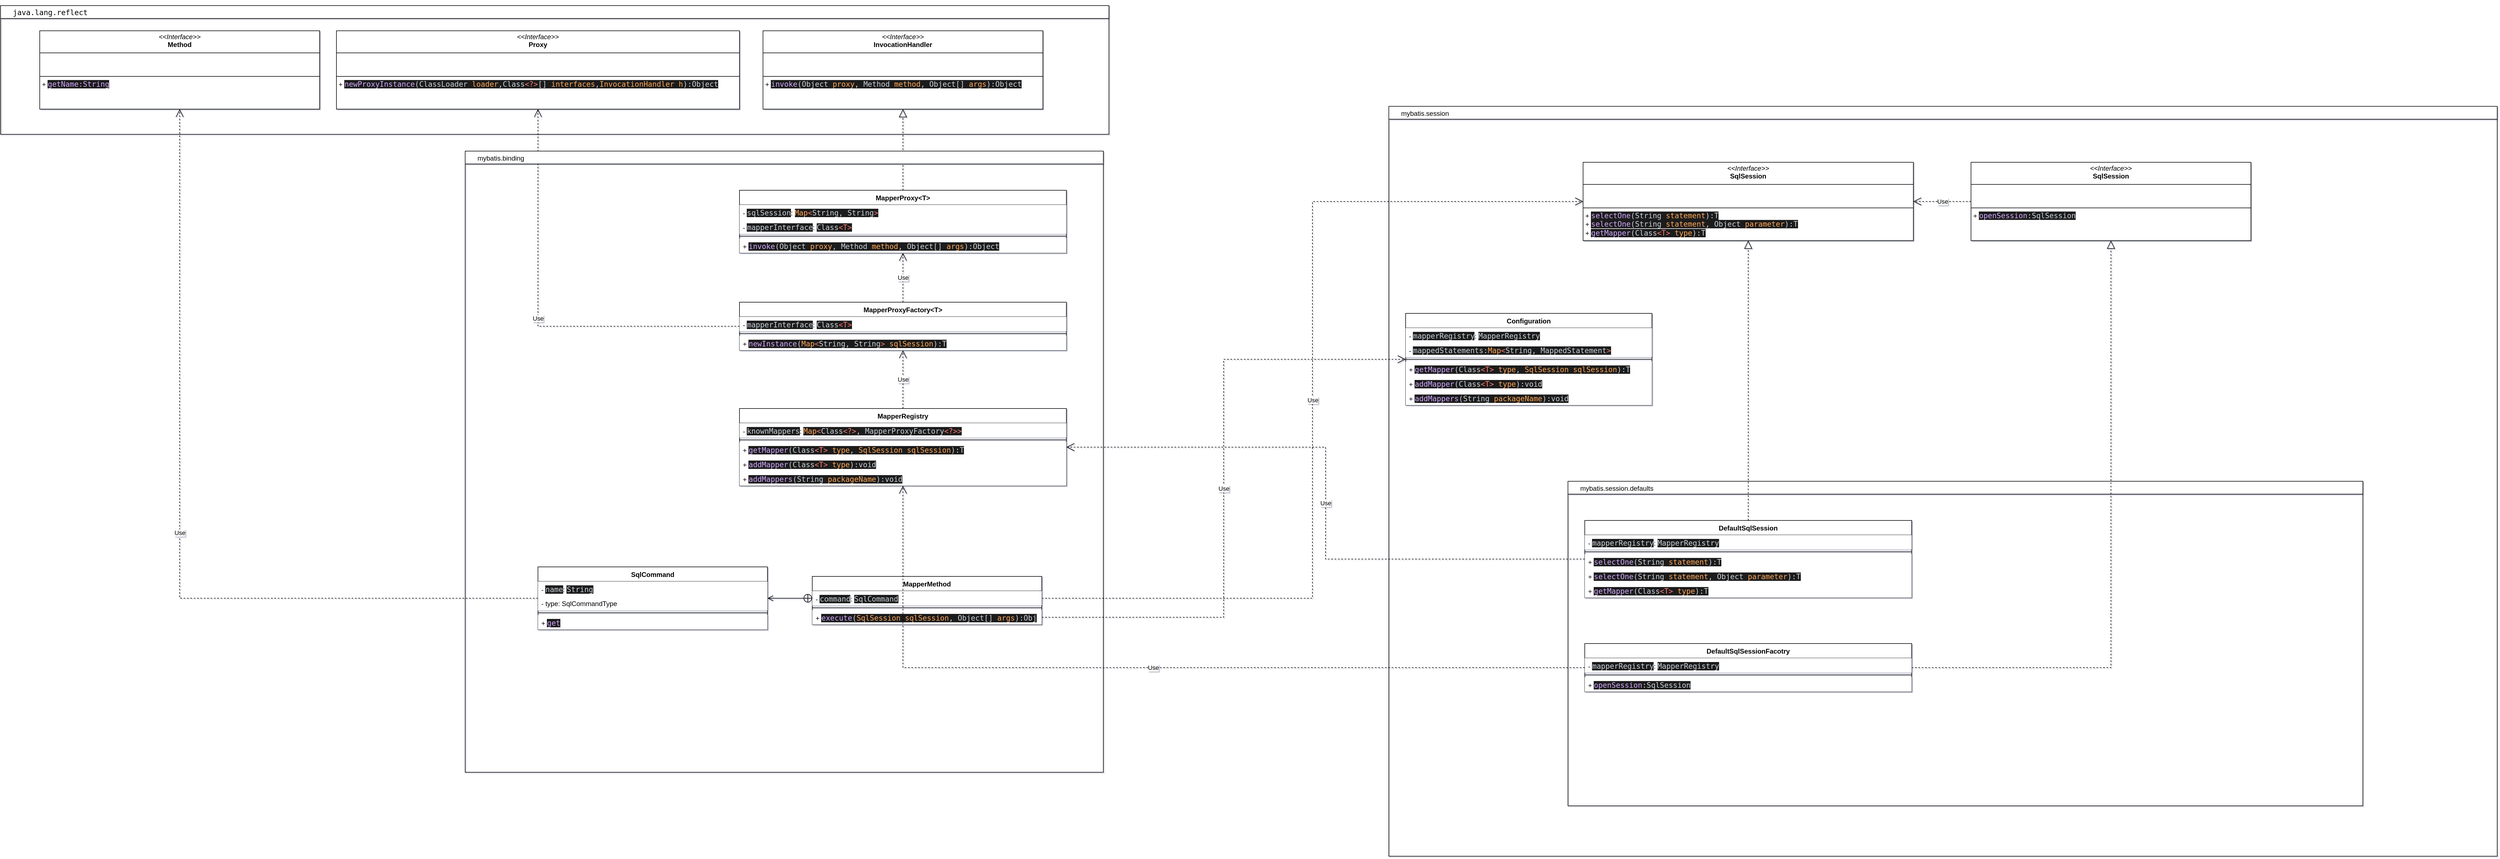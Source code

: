 <mxfile version="24.7.12">
  <diagram name="Page-1" id="c0EpnyGb1v58AntvmAJK">
    <mxGraphModel dx="2394" dy="1052" grid="1" gridSize="10" guides="1" tooltips="1" connect="1" arrows="1" fold="1" page="0" pageScale="1" pageWidth="827" pageHeight="1169" background="#ffffff" math="0" shadow="1">
      <root>
        <mxCell id="0" />
        <mxCell id="1" parent="0" />
        <mxCell id="pZrwfSpqMCGqTQf54EzO-7" value="" style="endArrow=block;dashed=1;endFill=0;endSize=12;html=1;rounded=0;entryX=0.5;entryY=1;entryDx=0;entryDy=0;exitX=0.5;exitY=0;exitDx=0;exitDy=0;edgeStyle=orthogonalEdgeStyle;" parent="1" source="pZrwfSpqMCGqTQf54EzO-1" target="pZrwfSpqMCGqTQf54EzO-5" edge="1">
          <mxGeometry width="160" relative="1" as="geometry">
            <mxPoint x="550" y="370" as="sourcePoint" />
            <mxPoint x="710" y="370" as="targetPoint" />
          </mxGeometry>
        </mxCell>
        <mxCell id="pZrwfSpqMCGqTQf54EzO-17" value="Use" style="endArrow=open;endSize=12;dashed=1;html=1;exitX=0;exitY=0.5;exitDx=0;exitDy=0;entryX=0.5;entryY=1;entryDx=0;entryDy=0;edgeStyle=orthogonalEdgeStyle;rounded=0;" parent="1" source="pZrwfSpqMCGqTQf54EzO-8" target="pZrwfSpqMCGqTQf54EzO-15" edge="1">
          <mxGeometry width="160" relative="1" as="geometry">
            <mxPoint x="740" y="600" as="sourcePoint" />
            <mxPoint x="900" y="600" as="targetPoint" />
          </mxGeometry>
        </mxCell>
        <mxCell id="i_ciqeai5TsaR4Eihteh-34" value="&lt;pre style=&quot;font-weight: 400; text-align: center; font-family: &amp;quot;JetBrains Mono&amp;quot;, monospace; font-size: 9.8pt;&quot;&gt;java.lang.reflect&lt;/pre&gt;" style="swimlane;whiteSpace=wrap;html=1;align=left;spacingLeft=20;fontColor=default;" vertex="1" parent="1">
          <mxGeometry x="-1070" y="-200" width="1980" height="230" as="geometry" />
        </mxCell>
        <mxCell id="pZrwfSpqMCGqTQf54EzO-5" value="&lt;p style=&quot;margin:0px;margin-top:4px;text-align:center;&quot;&gt;&lt;i&gt;&amp;lt;&amp;lt;Interface&amp;gt;&amp;gt;&lt;/i&gt;&lt;br&gt;&lt;b&gt;InvocationHandler&lt;/b&gt;&lt;/p&gt;&lt;hr size=&quot;1&quot; style=&quot;border-style:solid;&quot;&gt;&lt;p style=&quot;margin:0px;margin-left:4px;&quot;&gt;&lt;br&gt;&lt;br&gt;&lt;/p&gt;&lt;hr size=&quot;1&quot; style=&quot;border-style:solid;&quot;&gt;&lt;p style=&quot;margin:0px;margin-left:4px;&quot;&gt;+&amp;nbsp;&lt;span style=&quot;font-family: &amp;quot;JetBrains Mono&amp;quot;, monospace; font-size: 9.8pt; background-color: rgb(30, 30, 30); color: rgb(210, 168, 255);&quot;&gt;invoke&lt;/span&gt;&lt;span style=&quot;font-family: &amp;quot;JetBrains Mono&amp;quot;, monospace; font-size: 9.8pt; background-color: rgb(30, 30, 30); color: rgb(201, 209, 217);&quot;&gt;(Object &lt;/span&gt;&lt;span style=&quot;font-family: &amp;quot;JetBrains Mono&amp;quot;, monospace; font-size: 9.8pt; background-color: rgb(30, 30, 30); color: rgb(255, 166, 87);&quot;&gt;proxy&lt;/span&gt;&lt;span style=&quot;font-family: &amp;quot;JetBrains Mono&amp;quot;, monospace; font-size: 9.8pt; background-color: rgb(30, 30, 30); color: rgb(201, 209, 217);&quot;&gt;, Method &lt;/span&gt;&lt;span style=&quot;font-family: &amp;quot;JetBrains Mono&amp;quot;, monospace; font-size: 9.8pt; background-color: rgb(30, 30, 30); color: rgb(255, 166, 87);&quot;&gt;method&lt;/span&gt;&lt;span style=&quot;font-family: &amp;quot;JetBrains Mono&amp;quot;, monospace; font-size: 9.8pt; background-color: rgb(30, 30, 30); color: rgb(201, 209, 217);&quot;&gt;, Object[] &lt;/span&gt;&lt;span style=&quot;font-family: &amp;quot;JetBrains Mono&amp;quot;, monospace; font-size: 9.8pt; background-color: rgb(30, 30, 30); color: rgb(255, 166, 87);&quot;&gt;args&lt;/span&gt;&lt;span style=&quot;font-family: &amp;quot;JetBrains Mono&amp;quot;, monospace; font-size: 9.8pt; background-color: rgb(30, 30, 30); color: rgb(201, 209, 217);&quot;&gt;):&lt;/span&gt;&lt;span style=&quot;font-family: &amp;quot;JetBrains Mono&amp;quot;, monospace; font-size: 9.8pt; background-color: rgb(30, 30, 30); color: rgb(201, 209, 217);&quot;&gt;Object&lt;/span&gt;&lt;/p&gt;" style="verticalAlign=top;align=left;overflow=fill;html=1;whiteSpace=wrap;labelBackgroundColor=none;fillColor=default;rounded=0;" parent="i_ciqeai5TsaR4Eihteh-34" vertex="1">
          <mxGeometry x="1362" y="45" width="500" height="140" as="geometry" />
        </mxCell>
        <mxCell id="pZrwfSpqMCGqTQf54EzO-15" value="&lt;p style=&quot;margin:0px;margin-top:4px;text-align:center;&quot;&gt;&lt;i&gt;&amp;lt;&amp;lt;Interface&amp;gt;&amp;gt;&lt;/i&gt;&lt;br&gt;&lt;b&gt;Proxy&lt;/b&gt;&lt;/p&gt;&lt;hr size=&quot;1&quot; style=&quot;border-style:solid;&quot;&gt;&lt;p style=&quot;margin:0px;margin-left:4px;&quot;&gt;&lt;br&gt;&lt;br&gt;&lt;/p&gt;&lt;hr size=&quot;1&quot; style=&quot;border-style:solid;&quot;&gt;&lt;p style=&quot;margin:0px;margin-left:4px;&quot;&gt;+&amp;nbsp;&lt;span style=&quot;font-family: &amp;quot;JetBrains Mono&amp;quot;, monospace; font-size: 9.8pt; background-color: rgb(30, 30, 30); color: rgb(210, 168, 255);&quot;&gt;newProxyInstance&lt;/span&gt;&lt;span style=&quot;font-family: &amp;quot;JetBrains Mono&amp;quot;, monospace; font-size: 9.8pt; background-color: rgb(30, 30, 30); color: rgb(201, 209, 217);&quot;&gt;(ClassLoader &lt;/span&gt;&lt;span style=&quot;font-family: &amp;quot;JetBrains Mono&amp;quot;, monospace; font-size: 9.8pt; background-color: rgb(30, 30, 30); color: rgb(255, 166, 87);&quot;&gt;loader&lt;/span&gt;&lt;span style=&quot;font-family: &amp;quot;JetBrains Mono&amp;quot;, monospace; font-size: 9.8pt; background-color: rgb(30, 30, 30); color: rgb(201, 209, 217);&quot;&gt;,&lt;/span&gt;&lt;span style=&quot;font-family: &amp;quot;JetBrains Mono&amp;quot;, monospace; font-size: 9.8pt; background-color: rgb(30, 30, 30); color: rgb(201, 209, 217);&quot;&gt;Class&lt;/span&gt;&lt;span style=&quot;font-family: &amp;quot;JetBrains Mono&amp;quot;, monospace; font-size: 9.8pt; background-color: rgb(30, 30, 30); color: rgb(255, 123, 114);&quot;&gt;&amp;lt;?&amp;gt;&lt;/span&gt;&lt;span style=&quot;font-family: &amp;quot;JetBrains Mono&amp;quot;, monospace; font-size: 9.8pt; background-color: rgb(30, 30, 30); color: rgb(201, 209, 217);&quot;&gt;[] &lt;/span&gt;&lt;span style=&quot;font-family: &amp;quot;JetBrains Mono&amp;quot;, monospace; font-size: 9.8pt; background-color: rgb(30, 30, 30); color: rgb(255, 166, 87);&quot;&gt;interfaces&lt;/span&gt;&lt;span style=&quot;font-family: &amp;quot;JetBrains Mono&amp;quot;, monospace; font-size: 9.8pt; background-color: rgb(30, 30, 30); color: rgb(201, 209, 217);&quot;&gt;,&lt;/span&gt;&lt;span style=&quot;font-family: &amp;quot;JetBrains Mono&amp;quot;, monospace; font-size: 9.8pt; background-color: rgb(30, 30, 30); color: rgb(255, 166, 87);&quot;&gt;InvocationHandler h&lt;/span&gt;&lt;span style=&quot;font-family: &amp;quot;JetBrains Mono&amp;quot;, monospace; font-size: 9.8pt; background-color: rgb(30, 30, 30); color: rgb(201, 209, 217);&quot;&gt;):&lt;/span&gt;&lt;span style=&quot;font-family: &amp;quot;JetBrains Mono&amp;quot;, monospace; font-size: 9.8pt; background-color: rgb(30, 30, 30); color: rgb(201, 209, 217);&quot;&gt;Object&lt;/span&gt;&lt;/p&gt;" style="verticalAlign=top;align=left;overflow=fill;html=1;whiteSpace=wrap;labelBackgroundColor=none;fillColor=default;rounded=0;" parent="i_ciqeai5TsaR4Eihteh-34" vertex="1">
          <mxGeometry x="600" y="45" width="720" height="140" as="geometry" />
        </mxCell>
        <mxCell id="i_ciqeai5TsaR4Eihteh-62" value="&lt;p style=&quot;margin:0px;margin-top:4px;text-align:center;&quot;&gt;&lt;i&gt;&amp;lt;&amp;lt;Interface&amp;gt;&amp;gt;&lt;/i&gt;&lt;br&gt;&lt;b&gt;Method&lt;/b&gt;&lt;/p&gt;&lt;hr size=&quot;1&quot; style=&quot;border-style:solid;&quot;&gt;&lt;p style=&quot;margin:0px;margin-left:4px;&quot;&gt;&lt;br&gt;&lt;br&gt;&lt;/p&gt;&lt;hr size=&quot;1&quot; style=&quot;border-style:solid;&quot;&gt;&lt;p style=&quot;margin:0px;margin-left:4px;&quot;&gt;+ &lt;font face=&quot;JetBrains Mono, monospace&quot; color=&quot;#d2a8ff&quot;&gt;&lt;span style=&quot;font-size: 13.067px; background-color: rgb(30, 30, 30);&quot;&gt;getName:String&lt;/span&gt;&lt;/font&gt;&lt;/p&gt;" style="verticalAlign=top;align=left;overflow=fill;html=1;whiteSpace=wrap;labelBackgroundColor=none;fillColor=default;rounded=0;" vertex="1" parent="i_ciqeai5TsaR4Eihteh-34">
          <mxGeometry x="70" y="45" width="500" height="140" as="geometry" />
        </mxCell>
        <mxCell id="i_ciqeai5TsaR4Eihteh-35" value="&lt;pre style=&quot;font-weight: 400; text-align: center; font-family: &amp;quot;JetBrains Mono&amp;quot;, monospace; font-size: 9.8pt;&quot;&gt;&lt;span style=&quot;font-family: Helvetica; font-size: 12px; white-space: normal;&quot;&gt;mybatis.binding&lt;/span&gt;&lt;br&gt;&lt;/pre&gt;" style="swimlane;whiteSpace=wrap;html=1;align=left;spacingLeft=20;fontColor=default;" vertex="1" parent="1">
          <mxGeometry x="-240" y="60" width="1140" height="1110" as="geometry" />
        </mxCell>
        <mxCell id="pZrwfSpqMCGqTQf54EzO-1" value="MapperProxy&amp;lt;T&amp;gt;" style="swimlane;fontStyle=1;align=center;verticalAlign=top;childLayout=stackLayout;horizontal=1;startSize=26;horizontalStack=0;resizeParent=1;resizeParentMax=0;resizeLast=0;collapsible=1;marginBottom=0;whiteSpace=wrap;html=1;labelBackgroundColor=none;fillColor=default;rounded=0;" parent="i_ciqeai5TsaR4Eihteh-35" vertex="1">
          <mxGeometry x="490" y="70" width="584" height="112" as="geometry" />
        </mxCell>
        <mxCell id="pZrwfSpqMCGqTQf54EzO-2" value="-&amp;nbsp;&lt;span style=&quot;font-family: &amp;quot;JetBrains Mono&amp;quot;, monospace; font-size: 9.8pt; background-color: rgb(30, 30, 30); color: rgb(201, 209, 217);&quot;&gt;sqlSession&lt;/span&gt;&lt;span style=&quot;background-color: initial;&quot;&gt;:&amp;nbsp;&lt;/span&gt;&lt;span style=&quot;font-family: &amp;quot;JetBrains Mono&amp;quot;, monospace; font-size: 9.8pt; background-color: rgb(30, 30, 30); color: rgb(255, 166, 87);&quot;&gt;Map&lt;/span&gt;&lt;span style=&quot;font-family: &amp;quot;JetBrains Mono&amp;quot;, monospace; font-size: 9.8pt; background-color: rgb(30, 30, 30); color: rgb(255, 123, 114);&quot;&gt;&amp;lt;&lt;/span&gt;&lt;span style=&quot;font-family: &amp;quot;JetBrains Mono&amp;quot;, monospace; font-size: 9.8pt; background-color: rgb(30, 30, 30); color: rgb(201, 209, 217);&quot;&gt;String, String&lt;/span&gt;&lt;span style=&quot;font-family: &amp;quot;JetBrains Mono&amp;quot;, monospace; font-size: 9.8pt; background-color: rgb(30, 30, 30); color: rgb(255, 123, 114);&quot;&gt;&amp;gt;&lt;/span&gt;&lt;div&gt;&lt;span style=&quot;font-family: &amp;quot;JetBrains Mono&amp;quot;, monospace; font-size: 9.8pt; background-color: rgb(30, 30, 30); color: rgb(255, 123, 114);&quot;&gt;&lt;br&gt;&lt;/span&gt;&lt;/div&gt;" style="text;strokeColor=none;fillColor=default;align=left;verticalAlign=top;spacingLeft=4;spacingRight=4;overflow=hidden;rotatable=0;points=[[0,0.5],[1,0.5]];portConstraint=eastwest;whiteSpace=wrap;html=1;labelBackgroundColor=none;rounded=0;" parent="pZrwfSpqMCGqTQf54EzO-1" vertex="1">
          <mxGeometry y="26" width="584" height="26" as="geometry" />
        </mxCell>
        <mxCell id="pZrwfSpqMCGqTQf54EzO-6" value="-&amp;nbsp;&lt;span style=&quot;font-family: &amp;quot;JetBrains Mono&amp;quot;, monospace; font-size: 9.8pt; background-color: rgb(30, 30, 30); color: rgb(201, 209, 217);&quot;&gt;mapperInterface&lt;/span&gt;&lt;span style=&quot;background-color: initial;&quot;&gt;:&amp;nbsp;&lt;/span&gt;&lt;span style=&quot;font-family: &amp;quot;JetBrains Mono&amp;quot;, monospace; font-size: 9.8pt; background-color: rgb(30, 30, 30); color: rgb(201, 209, 217);&quot;&gt;Class&lt;/span&gt;&lt;span style=&quot;font-family: &amp;quot;JetBrains Mono&amp;quot;, monospace; font-size: 9.8pt; background-color: rgb(30, 30, 30); color: rgb(255, 123, 114);&quot;&gt;&amp;lt;T&amp;gt;&lt;/span&gt;&lt;br&gt;&lt;div&gt;&lt;span style=&quot;font-family: &amp;quot;JetBrains Mono&amp;quot;, monospace; font-size: 9.8pt; background-color: rgb(30, 30, 30); color: rgb(255, 123, 114);&quot;&gt;&lt;br&gt;&lt;/span&gt;&lt;/div&gt;" style="text;strokeColor=none;fillColor=default;align=left;verticalAlign=top;spacingLeft=4;spacingRight=4;overflow=hidden;rotatable=0;points=[[0,0.5],[1,0.5]];portConstraint=eastwest;whiteSpace=wrap;html=1;labelBackgroundColor=none;rounded=0;" parent="pZrwfSpqMCGqTQf54EzO-1" vertex="1">
          <mxGeometry y="52" width="584" height="26" as="geometry" />
        </mxCell>
        <mxCell id="pZrwfSpqMCGqTQf54EzO-3" value="" style="line;strokeWidth=1;fillColor=default;align=left;verticalAlign=middle;spacingTop=-1;spacingLeft=3;spacingRight=3;rotatable=0;labelPosition=right;points=[];portConstraint=eastwest;labelBackgroundColor=none;rounded=0;" parent="pZrwfSpqMCGqTQf54EzO-1" vertex="1">
          <mxGeometry y="78" width="584" height="8" as="geometry" />
        </mxCell>
        <mxCell id="pZrwfSpqMCGqTQf54EzO-4" value="+&amp;nbsp;&lt;span style=&quot;font-family: &amp;quot;JetBrains Mono&amp;quot;, monospace; font-size: 9.8pt; background-color: rgb(30, 30, 30); color: rgb(210, 168, 255);&quot;&gt;invoke&lt;/span&gt;&lt;span style=&quot;font-family: &amp;quot;JetBrains Mono&amp;quot;, monospace; font-size: 9.8pt; background-color: rgb(30, 30, 30); color: rgb(201, 209, 217);&quot;&gt;(Object&amp;nbsp;&lt;/span&gt;&lt;span style=&quot;font-family: &amp;quot;JetBrains Mono&amp;quot;, monospace; font-size: 9.8pt; background-color: rgb(30, 30, 30); color: rgb(255, 166, 87);&quot;&gt;proxy&lt;/span&gt;&lt;span style=&quot;font-family: &amp;quot;JetBrains Mono&amp;quot;, monospace; font-size: 9.8pt; background-color: rgb(30, 30, 30); color: rgb(201, 209, 217);&quot;&gt;, Method&amp;nbsp;&lt;/span&gt;&lt;span style=&quot;font-family: &amp;quot;JetBrains Mono&amp;quot;, monospace; font-size: 9.8pt; background-color: rgb(30, 30, 30); color: rgb(255, 166, 87);&quot;&gt;method&lt;/span&gt;&lt;span style=&quot;font-family: &amp;quot;JetBrains Mono&amp;quot;, monospace; font-size: 9.8pt; background-color: rgb(30, 30, 30); color: rgb(201, 209, 217);&quot;&gt;, Object[]&amp;nbsp;&lt;/span&gt;&lt;span style=&quot;font-family: &amp;quot;JetBrains Mono&amp;quot;, monospace; font-size: 9.8pt; background-color: rgb(30, 30, 30); color: rgb(255, 166, 87);&quot;&gt;args&lt;/span&gt;&lt;span style=&quot;font-family: &amp;quot;JetBrains Mono&amp;quot;, monospace; font-size: 9.8pt; background-color: rgb(30, 30, 30); color: rgb(201, 209, 217);&quot;&gt;):&lt;/span&gt;&lt;span style=&quot;font-family: &amp;quot;JetBrains Mono&amp;quot;, monospace; font-size: 9.8pt; background-color: rgb(30, 30, 30); color: rgb(201, 209, 217);&quot;&gt;Object&lt;/span&gt;" style="text;strokeColor=none;fillColor=default;align=left;verticalAlign=top;spacingLeft=4;spacingRight=4;overflow=hidden;rotatable=0;points=[[0,0.5],[1,0.5]];portConstraint=eastwest;whiteSpace=wrap;html=1;labelBackgroundColor=none;rounded=0;" parent="pZrwfSpqMCGqTQf54EzO-1" vertex="1">
          <mxGeometry y="86" width="584" height="26" as="geometry" />
        </mxCell>
        <mxCell id="pZrwfSpqMCGqTQf54EzO-8" value="MapperProxyFactory&amp;lt;T&amp;gt;" style="swimlane;fontStyle=1;align=center;verticalAlign=top;childLayout=stackLayout;horizontal=1;startSize=26;horizontalStack=0;resizeParent=1;resizeParentMax=0;resizeLast=0;collapsible=1;marginBottom=0;whiteSpace=wrap;html=1;labelBackgroundColor=none;fillColor=default;rounded=0;" parent="i_ciqeai5TsaR4Eihteh-35" vertex="1">
          <mxGeometry x="490" y="270" width="584" height="86" as="geometry" />
        </mxCell>
        <mxCell id="pZrwfSpqMCGqTQf54EzO-10" value="-&amp;nbsp;&lt;span style=&quot;font-family: &amp;quot;JetBrains Mono&amp;quot;, monospace; font-size: 9.8pt; background-color: rgb(30, 30, 30); color: rgb(201, 209, 217);&quot;&gt;mapperInterface&lt;/span&gt;&lt;span style=&quot;background-color: initial;&quot;&gt;:&amp;nbsp;&lt;/span&gt;&lt;span style=&quot;font-family: &amp;quot;JetBrains Mono&amp;quot;, monospace; font-size: 9.8pt; background-color: rgb(30, 30, 30); color: rgb(201, 209, 217);&quot;&gt;Class&lt;/span&gt;&lt;span style=&quot;font-family: &amp;quot;JetBrains Mono&amp;quot;, monospace; font-size: 9.8pt; background-color: rgb(30, 30, 30); color: rgb(255, 123, 114);&quot;&gt;&amp;lt;T&amp;gt;&lt;/span&gt;&lt;br&gt;&lt;div&gt;&lt;span style=&quot;font-family: &amp;quot;JetBrains Mono&amp;quot;, monospace; font-size: 9.8pt; background-color: rgb(30, 30, 30); color: rgb(255, 123, 114);&quot;&gt;&lt;br&gt;&lt;/span&gt;&lt;/div&gt;" style="text;strokeColor=none;fillColor=default;align=left;verticalAlign=top;spacingLeft=4;spacingRight=4;overflow=hidden;rotatable=0;points=[[0,0.5],[1,0.5]];portConstraint=eastwest;whiteSpace=wrap;html=1;labelBackgroundColor=none;rounded=0;" parent="pZrwfSpqMCGqTQf54EzO-8" vertex="1">
          <mxGeometry y="26" width="584" height="26" as="geometry" />
        </mxCell>
        <mxCell id="pZrwfSpqMCGqTQf54EzO-11" value="" style="line;strokeWidth=1;fillColor=default;align=left;verticalAlign=middle;spacingTop=-1;spacingLeft=3;spacingRight=3;rotatable=0;labelPosition=right;points=[];portConstraint=eastwest;labelBackgroundColor=none;rounded=0;" parent="pZrwfSpqMCGqTQf54EzO-8" vertex="1">
          <mxGeometry y="52" width="584" height="8" as="geometry" />
        </mxCell>
        <mxCell id="pZrwfSpqMCGqTQf54EzO-12" value="+&amp;nbsp;&lt;span style=&quot;font-family: &amp;quot;JetBrains Mono&amp;quot;, monospace; font-size: 9.8pt; background-color: rgb(30, 30, 30); color: rgb(210, 168, 255);&quot;&gt;newInstance&lt;/span&gt;&lt;span style=&quot;font-family: &amp;quot;JetBrains Mono&amp;quot;, monospace; font-size: 9.8pt; background-color: rgb(30, 30, 30); color: rgb(201, 209, 217);&quot;&gt;(&lt;/span&gt;&lt;span style=&quot;font-family: &amp;quot;JetBrains Mono&amp;quot;, monospace; font-size: 9.8pt; background-color: rgb(30, 30, 30); color: rgb(255, 166, 87);&quot;&gt;Map&lt;/span&gt;&lt;span style=&quot;font-family: &amp;quot;JetBrains Mono&amp;quot;, monospace; font-size: 9.8pt; background-color: rgb(30, 30, 30); color: rgb(255, 123, 114);&quot;&gt;&amp;lt;&lt;/span&gt;&lt;span style=&quot;font-family: &amp;quot;JetBrains Mono&amp;quot;, monospace; font-size: 9.8pt; background-color: rgb(30, 30, 30); color: rgb(201, 209, 217);&quot;&gt;String, String&lt;/span&gt;&lt;span style=&quot;font-family: &amp;quot;JetBrains Mono&amp;quot;, monospace; font-size: 9.8pt; background-color: rgb(30, 30, 30); color: rgb(255, 123, 114);&quot;&gt;&amp;gt; &lt;/span&gt;&lt;span style=&quot;font-family: &amp;quot;JetBrains Mono&amp;quot;, monospace; font-size: 9.8pt; background-color: rgb(30, 30, 30); color: rgb(255, 166, 87);&quot;&gt;sqlSession&lt;/span&gt;&lt;span style=&quot;font-family: &amp;quot;JetBrains Mono&amp;quot;, monospace; font-size: 9.8pt; background-color: rgb(30, 30, 30); color: rgb(201, 209, 217);&quot;&gt;)&lt;/span&gt;&lt;span style=&quot;font-family: &amp;quot;JetBrains Mono&amp;quot;, monospace; font-size: 9.8pt; background-color: rgb(30, 30, 30); color: rgb(201, 209, 217);&quot;&gt;:&lt;/span&gt;&lt;span style=&quot;font-family: &amp;quot;JetBrains Mono&amp;quot;, monospace; font-size: 9.8pt; background-color: rgb(30, 30, 30); color: rgb(201, 209, 217);&quot;&gt;T&lt;/span&gt;" style="text;strokeColor=none;fillColor=default;align=left;verticalAlign=top;spacingLeft=4;spacingRight=4;overflow=hidden;rotatable=0;points=[[0,0.5],[1,0.5]];portConstraint=eastwest;whiteSpace=wrap;html=1;labelBackgroundColor=none;rounded=0;" parent="pZrwfSpqMCGqTQf54EzO-8" vertex="1">
          <mxGeometry y="60" width="584" height="26" as="geometry" />
        </mxCell>
        <mxCell id="pZrwfSpqMCGqTQf54EzO-13" value="Use" style="endArrow=open;endSize=12;dashed=1;html=1;rounded=0;entryX=0.5;entryY=1;entryDx=0;entryDy=0;exitX=0.5;exitY=0;exitDx=0;exitDy=0;edgeStyle=orthogonalEdgeStyle;" parent="i_ciqeai5TsaR4Eihteh-35" source="pZrwfSpqMCGqTQf54EzO-8" target="pZrwfSpqMCGqTQf54EzO-1" edge="1">
          <mxGeometry x="-0.004" width="160" relative="1" as="geometry">
            <mxPoint x="1060" y="250" as="sourcePoint" />
            <mxPoint x="1220" y="250" as="targetPoint" />
            <mxPoint as="offset" />
          </mxGeometry>
        </mxCell>
        <mxCell id="i_ciqeai5TsaR4Eihteh-1" value="MapperRegistry" style="swimlane;fontStyle=1;align=center;verticalAlign=top;childLayout=stackLayout;horizontal=1;startSize=26;horizontalStack=0;resizeParent=1;resizeParentMax=0;resizeLast=0;collapsible=1;marginBottom=0;whiteSpace=wrap;html=1;labelBackgroundColor=none;fillColor=default;rounded=0;" vertex="1" parent="i_ciqeai5TsaR4Eihteh-35">
          <mxGeometry x="490" y="460" width="584" height="138" as="geometry" />
        </mxCell>
        <mxCell id="i_ciqeai5TsaR4Eihteh-3" value="-&amp;nbsp;&lt;span style=&quot;font-family: &amp;quot;JetBrains Mono&amp;quot;, monospace; font-size: 9.8pt; background-color: rgb(30, 30, 30); color: rgb(201, 209, 217);&quot;&gt;knownMappers&lt;/span&gt;&lt;span style=&quot;background-color: initial;&quot;&gt;:&amp;nbsp;&lt;/span&gt;&lt;span style=&quot;font-family: &amp;quot;JetBrains Mono&amp;quot;, monospace; font-size: 9.8pt; background-color: rgb(30, 30, 30); color: rgb(255, 166, 87);&quot;&gt;Map&lt;/span&gt;&lt;span style=&quot;font-family: &amp;quot;JetBrains Mono&amp;quot;, monospace; font-size: 9.8pt; background-color: rgb(30, 30, 30); color: rgb(255, 123, 114);&quot;&gt;&amp;lt;&lt;/span&gt;&lt;span style=&quot;font-family: &amp;quot;JetBrains Mono&amp;quot;, monospace; font-size: 9.8pt; background-color: rgb(30, 30, 30); color: rgb(201, 209, 217);&quot;&gt;Class&lt;/span&gt;&lt;span style=&quot;font-family: &amp;quot;JetBrains Mono&amp;quot;, monospace; font-size: 9.8pt; background-color: rgb(30, 30, 30); color: rgb(255, 123, 114);&quot;&gt;&amp;lt;?&amp;gt;&lt;/span&gt;&lt;span style=&quot;font-family: &amp;quot;JetBrains Mono&amp;quot;, monospace; font-size: 9.8pt; background-color: rgb(30, 30, 30); color: rgb(201, 209, 217);&quot;&gt;, MapperProxyFactory&lt;/span&gt;&lt;span style=&quot;font-family: &amp;quot;JetBrains Mono&amp;quot;, monospace; font-size: 9.8pt; background-color: rgb(30, 30, 30); color: rgb(255, 123, 114);&quot;&gt;&amp;lt;?&amp;gt;&amp;gt;&lt;/span&gt;" style="text;strokeColor=none;fillColor=default;align=left;verticalAlign=top;spacingLeft=4;spacingRight=4;overflow=hidden;rotatable=0;points=[[0,0.5],[1,0.5]];portConstraint=eastwest;whiteSpace=wrap;html=1;labelBackgroundColor=none;rounded=0;" vertex="1" parent="i_ciqeai5TsaR4Eihteh-1">
          <mxGeometry y="26" width="584" height="26" as="geometry" />
        </mxCell>
        <mxCell id="i_ciqeai5TsaR4Eihteh-4" value="" style="line;strokeWidth=1;fillColor=default;align=left;verticalAlign=middle;spacingTop=-1;spacingLeft=3;spacingRight=3;rotatable=0;labelPosition=right;points=[];portConstraint=eastwest;labelBackgroundColor=none;rounded=0;" vertex="1" parent="i_ciqeai5TsaR4Eihteh-1">
          <mxGeometry y="52" width="584" height="8" as="geometry" />
        </mxCell>
        <mxCell id="i_ciqeai5TsaR4Eihteh-5" value="+&amp;nbsp;&lt;span style=&quot;font-family: &amp;quot;JetBrains Mono&amp;quot;, monospace; font-size: 9.8pt; background-color: rgb(30, 30, 30); color: rgb(210, 168, 255);&quot;&gt;getMapper&lt;/span&gt;&lt;span style=&quot;font-family: &amp;quot;JetBrains Mono&amp;quot;, monospace; font-size: 9.8pt; background-color: rgb(30, 30, 30); color: rgb(201, 209, 217);&quot;&gt;(Class&lt;/span&gt;&lt;span style=&quot;font-family: &amp;quot;JetBrains Mono&amp;quot;, monospace; font-size: 9.8pt; background-color: rgb(30, 30, 30); color: rgb(255, 123, 114);&quot;&gt;&amp;lt;T&amp;gt; &lt;/span&gt;&lt;span style=&quot;font-family: &amp;quot;JetBrains Mono&amp;quot;, monospace; font-size: 9.8pt; background-color: rgb(30, 30, 30); color: rgb(255, 166, 87);&quot;&gt;type&lt;/span&gt;&lt;span style=&quot;font-family: &amp;quot;JetBrains Mono&amp;quot;, monospace; font-size: 9.8pt; background-color: rgb(30, 30, 30); color: rgb(201, 209, 217);&quot;&gt;, &lt;/span&gt;&lt;span style=&quot;font-family: &amp;quot;JetBrains Mono&amp;quot;, monospace; font-size: 9.8pt; background-color: rgb(30, 30, 30); color: rgb(255, 166, 87);&quot;&gt;SqlSession sqlSession&lt;/span&gt;&lt;span style=&quot;font-family: &amp;quot;JetBrains Mono&amp;quot;, monospace; font-size: 9.8pt; background-color: rgb(30, 30, 30); color: rgb(201, 209, 217);&quot;&gt;)&lt;/span&gt;&lt;span style=&quot;font-family: &amp;quot;JetBrains Mono&amp;quot;, monospace; font-size: 9.8pt; background-color: rgb(30, 30, 30); color: rgb(201, 209, 217);&quot;&gt;:&lt;/span&gt;&lt;span style=&quot;font-family: &amp;quot;JetBrains Mono&amp;quot;, monospace; font-size: 9.8pt; background-color: rgb(30, 30, 30); color: rgb(201, 209, 217);&quot;&gt;T&lt;/span&gt;" style="text;strokeColor=none;fillColor=default;align=left;verticalAlign=top;spacingLeft=4;spacingRight=4;overflow=hidden;rotatable=0;points=[[0,0.5],[1,0.5]];portConstraint=eastwest;whiteSpace=wrap;html=1;labelBackgroundColor=none;rounded=0;" vertex="1" parent="i_ciqeai5TsaR4Eihteh-1">
          <mxGeometry y="60" width="584" height="26" as="geometry" />
        </mxCell>
        <mxCell id="i_ciqeai5TsaR4Eihteh-7" value="+&amp;nbsp;&lt;span style=&quot;font-family: &amp;quot;JetBrains Mono&amp;quot;, monospace; font-size: 9.8pt; background-color: rgb(30, 30, 30); color: rgb(210, 168, 255);&quot;&gt;addMapper&lt;/span&gt;&lt;span style=&quot;font-family: &amp;quot;JetBrains Mono&amp;quot;, monospace; font-size: 9.8pt; background-color: rgb(30, 30, 30); color: rgb(201, 209, 217);&quot;&gt;(Class&lt;/span&gt;&lt;span style=&quot;font-family: &amp;quot;JetBrains Mono&amp;quot;, monospace; font-size: 9.8pt; background-color: rgb(30, 30, 30); color: rgb(255, 123, 114);&quot;&gt;&amp;lt;T&amp;gt; &lt;/span&gt;&lt;span style=&quot;font-family: &amp;quot;JetBrains Mono&amp;quot;, monospace; font-size: 9.8pt; background-color: rgb(30, 30, 30); color: rgb(255, 166, 87);&quot;&gt;type&lt;/span&gt;&lt;span style=&quot;font-family: &amp;quot;JetBrains Mono&amp;quot;, monospace; font-size: 9.8pt; background-color: rgb(30, 30, 30); color: rgb(201, 209, 217);&quot;&gt;)&lt;/span&gt;&lt;span style=&quot;font-family: &amp;quot;JetBrains Mono&amp;quot;, monospace; font-size: 9.8pt; background-color: rgb(30, 30, 30); color: rgb(201, 209, 217);&quot;&gt;:void&lt;/span&gt;" style="text;strokeColor=none;fillColor=default;align=left;verticalAlign=top;spacingLeft=4;spacingRight=4;overflow=hidden;rotatable=0;points=[[0,0.5],[1,0.5]];portConstraint=eastwest;whiteSpace=wrap;html=1;labelBackgroundColor=none;rounded=0;" vertex="1" parent="i_ciqeai5TsaR4Eihteh-1">
          <mxGeometry y="86" width="584" height="26" as="geometry" />
        </mxCell>
        <mxCell id="i_ciqeai5TsaR4Eihteh-6" value="+&amp;nbsp;&lt;span style=&quot;font-family: &amp;quot;JetBrains Mono&amp;quot;, monospace; font-size: 9.8pt; background-color: rgb(30, 30, 30); color: rgb(210, 168, 255);&quot;&gt;addMappers&lt;/span&gt;&lt;span style=&quot;font-family: &amp;quot;JetBrains Mono&amp;quot;, monospace; font-size: 9.8pt; background-color: rgb(30, 30, 30); color: rgb(201, 209, 217);&quot;&gt;(String &lt;/span&gt;&lt;span style=&quot;font-family: &amp;quot;JetBrains Mono&amp;quot;, monospace; font-size: 9.8pt; background-color: rgb(30, 30, 30); color: rgb(255, 166, 87);&quot;&gt;packageName&lt;/span&gt;&lt;span style=&quot;font-family: &amp;quot;JetBrains Mono&amp;quot;, monospace; font-size: 9.8pt; background-color: rgb(30, 30, 30); color: rgb(201, 209, 217);&quot;&gt;)&lt;/span&gt;&lt;span style=&quot;background-color: rgb(30, 30, 30); color: rgb(201, 209, 217); font-family: &amp;quot;JetBrains Mono&amp;quot;, monospace; font-size: 9.8pt;&quot;&gt;:void&lt;/span&gt;" style="text;strokeColor=none;fillColor=default;align=left;verticalAlign=top;spacingLeft=4;spacingRight=4;overflow=hidden;rotatable=0;points=[[0,0.5],[1,0.5]];portConstraint=eastwest;whiteSpace=wrap;html=1;labelBackgroundColor=none;rounded=0;" vertex="1" parent="i_ciqeai5TsaR4Eihteh-1">
          <mxGeometry y="112" width="584" height="26" as="geometry" />
        </mxCell>
        <mxCell id="i_ciqeai5TsaR4Eihteh-8" value="Use" style="endArrow=open;endSize=12;dashed=1;html=1;rounded=0;exitX=0.5;exitY=0;exitDx=0;exitDy=0;entryX=0.5;entryY=1;entryDx=0;entryDy=0;" edge="1" parent="i_ciqeai5TsaR4Eihteh-35" source="i_ciqeai5TsaR4Eihteh-1" target="pZrwfSpqMCGqTQf54EzO-8">
          <mxGeometry width="160" relative="1" as="geometry">
            <mxPoint x="860" y="430" as="sourcePoint" />
            <mxPoint x="1020" y="430" as="targetPoint" />
          </mxGeometry>
        </mxCell>
        <mxCell id="i_ciqeai5TsaR4Eihteh-51" value="MapperMethod" style="swimlane;fontStyle=1;align=center;verticalAlign=top;childLayout=stackLayout;horizontal=1;startSize=26;horizontalStack=0;resizeParent=1;resizeParentMax=0;resizeLast=0;collapsible=1;marginBottom=0;whiteSpace=wrap;html=1;labelBackgroundColor=none;fillColor=default;rounded=0;" vertex="1" parent="i_ciqeai5TsaR4Eihteh-35">
          <mxGeometry x="620" y="760" width="410" height="86" as="geometry" />
        </mxCell>
        <mxCell id="i_ciqeai5TsaR4Eihteh-52" value="-&amp;nbsp;&lt;span style=&quot;font-family: &amp;quot;JetBrains Mono&amp;quot;, monospace; font-size: 9.8pt; background-color: rgb(30, 30, 30); color: rgb(201, 209, 217);&quot;&gt;command&lt;/span&gt;&lt;span style=&quot;background-color: initial;&quot;&gt;:&amp;nbsp;&lt;/span&gt;&lt;span style=&quot;font-family: &amp;quot;JetBrains Mono&amp;quot;, monospace; font-size: 9.8pt; background-color: rgb(30, 30, 30); color: rgb(201, 209, 217);&quot;&gt;SqlCommand&lt;/span&gt;&lt;div&gt;&lt;span style=&quot;font-family: &amp;quot;JetBrains Mono&amp;quot;, monospace; font-size: 9.8pt; background-color: rgb(30, 30, 30); color: rgb(255, 123, 114);&quot;&gt;&lt;br&gt;&lt;/span&gt;&lt;/div&gt;" style="text;strokeColor=none;fillColor=default;align=left;verticalAlign=top;spacingLeft=4;spacingRight=4;overflow=hidden;rotatable=0;points=[[0,0.5],[1,0.5]];portConstraint=eastwest;whiteSpace=wrap;html=1;labelBackgroundColor=none;rounded=0;" vertex="1" parent="i_ciqeai5TsaR4Eihteh-51">
          <mxGeometry y="26" width="410" height="26" as="geometry" />
        </mxCell>
        <mxCell id="i_ciqeai5TsaR4Eihteh-53" value="" style="line;strokeWidth=1;fillColor=default;align=left;verticalAlign=middle;spacingTop=-1;spacingLeft=3;spacingRight=3;rotatable=0;labelPosition=right;points=[];portConstraint=eastwest;labelBackgroundColor=none;rounded=0;" vertex="1" parent="i_ciqeai5TsaR4Eihteh-51">
          <mxGeometry y="52" width="410" height="8" as="geometry" />
        </mxCell>
        <mxCell id="i_ciqeai5TsaR4Eihteh-54" value="+&amp;nbsp;&lt;span style=&quot;font-family: &amp;quot;JetBrains Mono&amp;quot;, monospace; font-size: 9.8pt; background-color: rgb(30, 30, 30); color: rgb(210, 168, 255);&quot;&gt;execute&lt;/span&gt;&lt;span style=&quot;font-family: &amp;quot;JetBrains Mono&amp;quot;, monospace; font-size: 9.8pt; background-color: rgb(30, 30, 30); color: rgb(201, 209, 217);&quot;&gt;(&lt;/span&gt;&lt;span style=&quot;font-family: &amp;quot;JetBrains Mono&amp;quot;, monospace; font-size: 9.8pt; background-color: rgb(30, 30, 30); color: rgb(255, 166, 87);&quot;&gt;SqlSession sqlSession&lt;/span&gt;&lt;span style=&quot;font-family: &amp;quot;JetBrains Mono&amp;quot;, monospace; font-size: 9.8pt; background-color: rgb(30, 30, 30); color: rgb(201, 209, 217);&quot;&gt;, Object[] &lt;/span&gt;&lt;span style=&quot;font-family: &amp;quot;JetBrains Mono&amp;quot;, monospace; font-size: 9.8pt; background-color: rgb(30, 30, 30); color: rgb(255, 166, 87);&quot;&gt;args&lt;/span&gt;&lt;span style=&quot;font-family: &amp;quot;JetBrains Mono&amp;quot;, monospace; font-size: 9.8pt; background-color: rgb(30, 30, 30); color: rgb(201, 209, 217);&quot;&gt;)&lt;/span&gt;&lt;span style=&quot;font-family: &amp;quot;JetBrains Mono&amp;quot;, monospace; font-size: 9.8pt; background-color: rgb(30, 30, 30); color: rgb(201, 209, 217);&quot;&gt;:Obj&lt;/span&gt;" style="text;strokeColor=none;fillColor=default;align=left;verticalAlign=top;spacingLeft=4;spacingRight=4;overflow=hidden;rotatable=0;points=[[0,0.5],[1,0.5]];portConstraint=eastwest;whiteSpace=wrap;html=1;labelBackgroundColor=none;rounded=0;" vertex="1" parent="i_ciqeai5TsaR4Eihteh-51">
          <mxGeometry y="60" width="410" height="26" as="geometry" />
        </mxCell>
        <mxCell id="i_ciqeai5TsaR4Eihteh-56" value="SqlCommand" style="swimlane;fontStyle=1;align=center;verticalAlign=top;childLayout=stackLayout;horizontal=1;startSize=26;horizontalStack=0;resizeParent=1;resizeParentMax=0;resizeLast=0;collapsible=1;marginBottom=0;whiteSpace=wrap;html=1;labelBackgroundColor=none;fillColor=default;rounded=0;" vertex="1" parent="i_ciqeai5TsaR4Eihteh-35">
          <mxGeometry x="130" y="743" width="410" height="112" as="geometry" />
        </mxCell>
        <mxCell id="i_ciqeai5TsaR4Eihteh-57" value="-&amp;nbsp;&lt;span style=&quot;font-family: &amp;quot;JetBrains Mono&amp;quot;, monospace; font-size: 9.8pt; background-color: rgb(30, 30, 30); color: rgb(201, 209, 217);&quot;&gt;name&lt;/span&gt;&lt;span style=&quot;background-color: initial;&quot;&gt;:&amp;nbsp;&lt;/span&gt;&lt;span style=&quot;font-family: &amp;quot;JetBrains Mono&amp;quot;, monospace; font-size: 9.8pt; background-color: rgb(30, 30, 30); color: rgb(201, 209, 217);&quot;&gt;String&lt;/span&gt;&lt;div&gt;&lt;font face=&quot;JetBrains Mono, monospace&quot; color=&quot;#c9d1d9&quot;&gt;&lt;span style=&quot;font-size: 13.067px;&quot;&gt;&lt;br&gt;&lt;/span&gt;&lt;/font&gt;&lt;div&gt;&lt;span style=&quot;font-family: &amp;quot;JetBrains Mono&amp;quot;, monospace; font-size: 9.8pt; background-color: rgb(30, 30, 30); color: rgb(255, 123, 114);&quot;&gt;&lt;br&gt;&lt;/span&gt;&lt;/div&gt;&lt;/div&gt;" style="text;strokeColor=none;fillColor=default;align=left;verticalAlign=top;spacingLeft=4;spacingRight=4;overflow=hidden;rotatable=0;points=[[0,0.5],[1,0.5]];portConstraint=eastwest;whiteSpace=wrap;html=1;labelBackgroundColor=none;rounded=0;" vertex="1" parent="i_ciqeai5TsaR4Eihteh-56">
          <mxGeometry y="26" width="410" height="26" as="geometry" />
        </mxCell>
        <mxCell id="i_ciqeai5TsaR4Eihteh-60" value="- type: SqlCommandType" style="text;strokeColor=none;fillColor=default;align=left;verticalAlign=top;spacingLeft=4;spacingRight=4;overflow=hidden;rotatable=0;points=[[0,0.5],[1,0.5]];portConstraint=eastwest;whiteSpace=wrap;html=1;labelBackgroundColor=none;rounded=0;" vertex="1" parent="i_ciqeai5TsaR4Eihteh-56">
          <mxGeometry y="52" width="410" height="26" as="geometry" />
        </mxCell>
        <mxCell id="i_ciqeai5TsaR4Eihteh-58" value="" style="line;strokeWidth=1;fillColor=default;align=left;verticalAlign=middle;spacingTop=-1;spacingLeft=3;spacingRight=3;rotatable=0;labelPosition=right;points=[];portConstraint=eastwest;labelBackgroundColor=none;rounded=0;" vertex="1" parent="i_ciqeai5TsaR4Eihteh-56">
          <mxGeometry y="78" width="410" height="8" as="geometry" />
        </mxCell>
        <mxCell id="i_ciqeai5TsaR4Eihteh-59" value="+ &lt;font face=&quot;JetBrains Mono, monospace&quot; color=&quot;#d2a8ff&quot;&gt;&lt;span style=&quot;font-size: 13.067px; background-color: rgb(30, 30, 30);&quot;&gt;get&lt;/span&gt;&lt;/font&gt;" style="text;strokeColor=none;fillColor=default;align=left;verticalAlign=top;spacingLeft=4;spacingRight=4;overflow=hidden;rotatable=0;points=[[0,0.5],[1,0.5]];portConstraint=eastwest;whiteSpace=wrap;html=1;labelBackgroundColor=none;rounded=0;" vertex="1" parent="i_ciqeai5TsaR4Eihteh-56">
          <mxGeometry y="86" width="410" height="26" as="geometry" />
        </mxCell>
        <mxCell id="i_ciqeai5TsaR4Eihteh-61" value="" style="endArrow=open;startArrow=circlePlus;endFill=0;startFill=0;endSize=8;html=1;rounded=0;exitX=0;exitY=0.5;exitDx=0;exitDy=0;entryX=1;entryY=0.5;entryDx=0;entryDy=0;edgeStyle=elbowEdgeStyle;" edge="1" parent="i_ciqeai5TsaR4Eihteh-35" source="i_ciqeai5TsaR4Eihteh-52" target="i_ciqeai5TsaR4Eihteh-56">
          <mxGeometry width="160" relative="1" as="geometry">
            <mxPoint x="400" y="750" as="sourcePoint" />
            <mxPoint x="560" y="750" as="targetPoint" />
          </mxGeometry>
        </mxCell>
        <mxCell id="i_ciqeai5TsaR4Eihteh-38" value="&lt;pre style=&quot;font-weight: 400; text-align: center; font-family: &amp;quot;JetBrains Mono&amp;quot;, monospace; font-size: 9.8pt;&quot;&gt;&lt;span style=&quot;font-family: Helvetica; font-size: 12px; white-space: normal;&quot;&gt;mybatis.session&lt;/span&gt;&lt;br&gt;&lt;/pre&gt;" style="swimlane;whiteSpace=wrap;html=1;align=left;spacingLeft=20;fontColor=default;" vertex="1" parent="1">
          <mxGeometry x="1410" y="-20" width="1980" height="1340" as="geometry" />
        </mxCell>
        <mxCell id="i_ciqeai5TsaR4Eihteh-39" value="&lt;pre style=&quot;font-weight: 400; text-align: center; font-family: &amp;quot;JetBrains Mono&amp;quot;, monospace; font-size: 9.8pt;&quot;&gt;&lt;span style=&quot;font-family: Helvetica; font-size: 12px; white-space: normal;&quot;&gt;mybatis.session.defaults&lt;/span&gt;&lt;br&gt;&lt;/pre&gt;" style="swimlane;whiteSpace=wrap;html=1;align=left;spacingLeft=20;fontColor=default;" vertex="1" parent="i_ciqeai5TsaR4Eihteh-38">
          <mxGeometry x="320" y="670" width="1420" height="580" as="geometry" />
        </mxCell>
        <mxCell id="i_ciqeai5TsaR4Eihteh-17" value="DefaultSqlSession" style="swimlane;fontStyle=1;align=center;verticalAlign=top;childLayout=stackLayout;horizontal=1;startSize=26;horizontalStack=0;resizeParent=1;resizeParentMax=0;resizeLast=0;collapsible=1;marginBottom=0;whiteSpace=wrap;html=1;labelBackgroundColor=none;fillColor=default;rounded=0;" vertex="1" parent="i_ciqeai5TsaR4Eihteh-39">
          <mxGeometry x="30" y="70" width="584" height="138" as="geometry" />
        </mxCell>
        <mxCell id="i_ciqeai5TsaR4Eihteh-19" value="-&amp;nbsp;&lt;span style=&quot;font-family: &amp;quot;JetBrains Mono&amp;quot;, monospace; font-size: 9.8pt; background-color: rgb(30, 30, 30); color: rgb(201, 209, 217);&quot;&gt;mapperRegistry&lt;/span&gt;&lt;span style=&quot;background-color: initial;&quot;&gt;:&amp;nbsp;&lt;/span&gt;&lt;span style=&quot;font-family: &amp;quot;JetBrains Mono&amp;quot;, monospace; font-size: 9.8pt; background-color: rgb(30, 30, 30); color: rgb(201, 209, 217);&quot;&gt;MapperRegistry&lt;/span&gt;&lt;br&gt;&lt;div&gt;&lt;span style=&quot;font-family: &amp;quot;JetBrains Mono&amp;quot;, monospace; font-size: 9.8pt; background-color: rgb(30, 30, 30); color: rgb(255, 123, 114);&quot;&gt;&lt;br&gt;&lt;/span&gt;&lt;/div&gt;" style="text;strokeColor=none;fillColor=default;align=left;verticalAlign=top;spacingLeft=4;spacingRight=4;overflow=hidden;rotatable=0;points=[[0,0.5],[1,0.5]];portConstraint=eastwest;whiteSpace=wrap;html=1;labelBackgroundColor=none;rounded=0;" vertex="1" parent="i_ciqeai5TsaR4Eihteh-17">
          <mxGeometry y="26" width="584" height="26" as="geometry" />
        </mxCell>
        <mxCell id="i_ciqeai5TsaR4Eihteh-20" value="" style="line;strokeWidth=1;fillColor=default;align=left;verticalAlign=middle;spacingTop=-1;spacingLeft=3;spacingRight=3;rotatable=0;labelPosition=right;points=[];portConstraint=eastwest;labelBackgroundColor=none;rounded=0;" vertex="1" parent="i_ciqeai5TsaR4Eihteh-17">
          <mxGeometry y="52" width="584" height="8" as="geometry" />
        </mxCell>
        <mxCell id="i_ciqeai5TsaR4Eihteh-21" value="+&amp;nbsp;&lt;span style=&quot;font-family: &amp;quot;JetBrains Mono&amp;quot;, monospace; font-size: 9.8pt; background-color: rgb(30, 30, 30); color: rgb(210, 168, 255);&quot;&gt;selectOne&lt;/span&gt;&lt;span style=&quot;font-family: &amp;quot;JetBrains Mono&amp;quot;, monospace; font-size: 9.8pt; background-color: rgb(30, 30, 30); color: rgb(201, 209, 217);&quot;&gt;(String &lt;/span&gt;&lt;span style=&quot;font-family: &amp;quot;JetBrains Mono&amp;quot;, monospace; font-size: 9.8pt; background-color: rgb(30, 30, 30); color: rgb(255, 166, 87);&quot;&gt;statement&lt;/span&gt;&lt;span style=&quot;font-family: &amp;quot;JetBrains Mono&amp;quot;, monospace; font-size: 9.8pt; background-color: rgb(30, 30, 30); color: rgb(201, 209, 217);&quot;&gt;)&lt;/span&gt;&lt;span style=&quot;font-family: &amp;quot;JetBrains Mono&amp;quot;, monospace; font-size: 9.8pt; background-color: rgb(30, 30, 30); color: rgb(201, 209, 217);&quot;&gt;:&lt;/span&gt;&lt;span style=&quot;font-family: &amp;quot;JetBrains Mono&amp;quot;, monospace; font-size: 9.8pt; background-color: rgb(30, 30, 30); color: rgb(201, 209, 217);&quot;&gt;T&lt;/span&gt;" style="text;strokeColor=none;fillColor=default;align=left;verticalAlign=top;spacingLeft=4;spacingRight=4;overflow=hidden;rotatable=0;points=[[0,0.5],[1,0.5]];portConstraint=eastwest;whiteSpace=wrap;html=1;labelBackgroundColor=none;rounded=0;" vertex="1" parent="i_ciqeai5TsaR4Eihteh-17">
          <mxGeometry y="60" width="584" height="26" as="geometry" />
        </mxCell>
        <mxCell id="i_ciqeai5TsaR4Eihteh-22" value="+&amp;nbsp;&lt;span style=&quot;font-family: &amp;quot;JetBrains Mono&amp;quot;, monospace; font-size: 9.8pt; background-color: rgb(30, 30, 30); color: rgb(210, 168, 255);&quot;&gt;selectOne&lt;/span&gt;&lt;span style=&quot;font-family: &amp;quot;JetBrains Mono&amp;quot;, monospace; font-size: 9.8pt; background-color: rgb(30, 30, 30); color: rgb(201, 209, 217);&quot;&gt;(String &lt;/span&gt;&lt;span style=&quot;font-family: &amp;quot;JetBrains Mono&amp;quot;, monospace; font-size: 9.8pt; background-color: rgb(30, 30, 30); color: rgb(255, 166, 87);&quot;&gt;statement&lt;/span&gt;&lt;span style=&quot;font-family: &amp;quot;JetBrains Mono&amp;quot;, monospace; font-size: 9.8pt; background-color: rgb(30, 30, 30); color: rgb(201, 209, 217);&quot;&gt;, Object &lt;/span&gt;&lt;span style=&quot;font-family: &amp;quot;JetBrains Mono&amp;quot;, monospace; font-size: 9.8pt; background-color: rgb(30, 30, 30); color: rgb(255, 166, 87);&quot;&gt;parameter&lt;/span&gt;&lt;span style=&quot;font-family: &amp;quot;JetBrains Mono&amp;quot;, monospace; font-size: 9.8pt; background-color: rgb(30, 30, 30); color: rgb(201, 209, 217);&quot;&gt;)&lt;/span&gt;&lt;span style=&quot;font-family: &amp;quot;JetBrains Mono&amp;quot;, monospace; font-size: 9.8pt; background-color: rgb(30, 30, 30); color: rgb(201, 209, 217);&quot;&gt;:&lt;/span&gt;&lt;span style=&quot;font-family: &amp;quot;JetBrains Mono&amp;quot;, monospace; font-size: 9.8pt; background-color: rgb(30, 30, 30); color: rgb(201, 209, 217);&quot;&gt;T&lt;/span&gt;" style="text;strokeColor=none;fillColor=default;align=left;verticalAlign=top;spacingLeft=4;spacingRight=4;overflow=hidden;rotatable=0;points=[[0,0.5],[1,0.5]];portConstraint=eastwest;whiteSpace=wrap;html=1;labelBackgroundColor=none;rounded=0;" vertex="1" parent="i_ciqeai5TsaR4Eihteh-17">
          <mxGeometry y="86" width="584" height="26" as="geometry" />
        </mxCell>
        <mxCell id="i_ciqeai5TsaR4Eihteh-23" value="+&amp;nbsp;&lt;span style=&quot;font-family: &amp;quot;JetBrains Mono&amp;quot;, monospace; font-size: 9.8pt; background-color: rgb(30, 30, 30); color: rgb(210, 168, 255);&quot;&gt;getMapper&lt;/span&gt;&lt;span style=&quot;font-family: &amp;quot;JetBrains Mono&amp;quot;, monospace; font-size: 9.8pt; background-color: rgb(30, 30, 30); color: rgb(201, 209, 217);&quot;&gt;(Class&lt;/span&gt;&lt;span style=&quot;font-family: &amp;quot;JetBrains Mono&amp;quot;, monospace; font-size: 9.8pt; background-color: rgb(30, 30, 30); color: rgb(255, 123, 114);&quot;&gt;&amp;lt;T&amp;gt; &lt;/span&gt;&lt;span style=&quot;font-family: &amp;quot;JetBrains Mono&amp;quot;, monospace; font-size: 9.8pt; background-color: rgb(30, 30, 30); color: rgb(255, 166, 87);&quot;&gt;type&lt;/span&gt;&lt;span style=&quot;font-family: &amp;quot;JetBrains Mono&amp;quot;, monospace; font-size: 9.8pt; background-color: rgb(30, 30, 30); color: rgb(201, 209, 217);&quot;&gt;)&lt;/span&gt;&lt;span style=&quot;font-family: &amp;quot;JetBrains Mono&amp;quot;, monospace; font-size: 9.8pt; background-color: rgb(30, 30, 30); color: rgb(201, 209, 217);&quot;&gt;:&lt;/span&gt;&lt;span style=&quot;font-family: &amp;quot;JetBrains Mono&amp;quot;, monospace; font-size: 9.8pt; background-color: rgb(30, 30, 30); color: rgb(201, 209, 217);&quot;&gt;T&lt;/span&gt;" style="text;strokeColor=none;fillColor=default;align=left;verticalAlign=top;spacingLeft=4;spacingRight=4;overflow=hidden;rotatable=0;points=[[0,0.5],[1,0.5]];portConstraint=eastwest;whiteSpace=wrap;html=1;labelBackgroundColor=none;rounded=0;" vertex="1" parent="i_ciqeai5TsaR4Eihteh-17">
          <mxGeometry y="112" width="584" height="26" as="geometry" />
        </mxCell>
        <mxCell id="i_ciqeai5TsaR4Eihteh-41" value="DefaultSqlSessionFacotry" style="swimlane;fontStyle=1;align=center;verticalAlign=top;childLayout=stackLayout;horizontal=1;startSize=26;horizontalStack=0;resizeParent=1;resizeParentMax=0;resizeLast=0;collapsible=1;marginBottom=0;whiteSpace=wrap;html=1;labelBackgroundColor=none;fillColor=default;rounded=0;" vertex="1" parent="i_ciqeai5TsaR4Eihteh-39">
          <mxGeometry x="30" y="290" width="584" height="86" as="geometry" />
        </mxCell>
        <mxCell id="i_ciqeai5TsaR4Eihteh-43" value="-&amp;nbsp;&lt;span style=&quot;font-family: &amp;quot;JetBrains Mono&amp;quot;, monospace; font-size: 9.8pt; background-color: rgb(30, 30, 30); color: rgb(201, 209, 217);&quot;&gt;mapperRegistry&lt;/span&gt;&lt;span style=&quot;background-color: initial;&quot;&gt;:&amp;nbsp;&lt;/span&gt;&lt;span style=&quot;font-family: &amp;quot;JetBrains Mono&amp;quot;, monospace; font-size: 9.8pt; background-color: rgb(30, 30, 30); color: rgb(201, 209, 217);&quot;&gt;MapperRegistry&lt;/span&gt;&lt;br&gt;&lt;div&gt;&lt;span style=&quot;font-family: &amp;quot;JetBrains Mono&amp;quot;, monospace; font-size: 9.8pt; background-color: rgb(30, 30, 30); color: rgb(255, 123, 114);&quot;&gt;&lt;br&gt;&lt;/span&gt;&lt;/div&gt;" style="text;strokeColor=none;fillColor=default;align=left;verticalAlign=top;spacingLeft=4;spacingRight=4;overflow=hidden;rotatable=0;points=[[0,0.5],[1,0.5]];portConstraint=eastwest;whiteSpace=wrap;html=1;labelBackgroundColor=none;rounded=0;" vertex="1" parent="i_ciqeai5TsaR4Eihteh-41">
          <mxGeometry y="26" width="584" height="26" as="geometry" />
        </mxCell>
        <mxCell id="i_ciqeai5TsaR4Eihteh-44" value="" style="line;strokeWidth=1;fillColor=default;align=left;verticalAlign=middle;spacingTop=-1;spacingLeft=3;spacingRight=3;rotatable=0;labelPosition=right;points=[];portConstraint=eastwest;labelBackgroundColor=none;rounded=0;" vertex="1" parent="i_ciqeai5TsaR4Eihteh-41">
          <mxGeometry y="52" width="584" height="8" as="geometry" />
        </mxCell>
        <mxCell id="i_ciqeai5TsaR4Eihteh-45" value="&lt;meta charset=&quot;utf-8&quot;&gt;&lt;span style=&quot;color: rgb(0, 0, 0); font-family: Helvetica; font-size: 12px; font-style: normal; font-variant-ligatures: normal; font-variant-caps: normal; font-weight: 400; letter-spacing: normal; orphans: 2; text-align: left; text-indent: 0px; text-transform: none; widows: 2; word-spacing: 0px; -webkit-text-stroke-width: 0px; white-space: normal; background-color: rgb(255, 255, 255); text-decoration-thickness: initial; text-decoration-style: initial; text-decoration-color: initial; display: inline !important; float: none;&quot;&gt;+&amp;nbsp;&lt;/span&gt;&lt;span style=&quot;forced-color-adjust: none; font-style: normal; font-variant-ligatures: normal; font-variant-caps: normal; font-weight: 400; letter-spacing: normal; orphans: 2; text-align: left; text-indent: 0px; text-transform: none; widows: 2; word-spacing: 0px; -webkit-text-stroke-width: 0px; white-space: normal; text-decoration-thickness: initial; text-decoration-style: initial; text-decoration-color: initial; color: rgb(210, 168, 255); font-family: &amp;quot;JetBrains Mono&amp;quot;, monospace; font-size: 9.8pt; background-color: rgb(30, 30, 30);&quot;&gt;openSession&lt;/span&gt;&lt;span style=&quot;forced-color-adjust: none; font-style: normal; font-variant-ligatures: normal; font-variant-caps: normal; font-weight: 400; letter-spacing: normal; orphans: 2; text-align: left; text-indent: 0px; text-transform: none; widows: 2; word-spacing: 0px; -webkit-text-stroke-width: 0px; white-space: normal; text-decoration-thickness: initial; text-decoration-style: initial; text-decoration-color: initial; font-family: &amp;quot;JetBrains Mono&amp;quot;, monospace; font-size: 9.8pt; background-color: rgb(30, 30, 30); color: rgb(201, 209, 217);&quot;&gt;:SqlSession&lt;/span&gt;" style="text;strokeColor=none;fillColor=default;align=left;verticalAlign=top;spacingLeft=4;spacingRight=4;overflow=hidden;rotatable=0;points=[[0,0.5],[1,0.5]];portConstraint=eastwest;whiteSpace=wrap;html=1;labelBackgroundColor=none;rounded=0;" vertex="1" parent="i_ciqeai5TsaR4Eihteh-41">
          <mxGeometry y="60" width="584" height="26" as="geometry" />
        </mxCell>
        <mxCell id="i_ciqeai5TsaR4Eihteh-31" value="&lt;p style=&quot;margin:0px;margin-top:4px;text-align:center;&quot;&gt;&lt;i&gt;&amp;lt;&amp;lt;Interface&amp;gt;&amp;gt;&lt;/i&gt;&lt;br&gt;&lt;b&gt;SqlSession&lt;/b&gt;&lt;/p&gt;&lt;hr size=&quot;1&quot; style=&quot;border-style:solid;&quot;&gt;&lt;p style=&quot;margin:0px;margin-left:4px;&quot;&gt;&lt;br&gt;&lt;br&gt;&lt;/p&gt;&lt;hr size=&quot;1&quot; style=&quot;border-style:solid;&quot;&gt;&lt;p style=&quot;margin:0px;margin-left:4px;&quot;&gt;+&amp;nbsp;&lt;span style=&quot;font-family: &amp;quot;JetBrains Mono&amp;quot;, monospace; font-size: 9.8pt; background-color: rgb(30, 30, 30); color: rgb(210, 168, 255);&quot;&gt;selectOne&lt;/span&gt;&lt;span style=&quot;font-family: &amp;quot;JetBrains Mono&amp;quot;, monospace; font-size: 9.8pt; background-color: rgb(30, 30, 30); color: rgb(201, 209, 217);&quot;&gt;(String&amp;nbsp;&lt;/span&gt;&lt;span style=&quot;font-family: &amp;quot;JetBrains Mono&amp;quot;, monospace; font-size: 9.8pt; background-color: rgb(30, 30, 30); color: rgb(255, 166, 87);&quot;&gt;statement&lt;/span&gt;&lt;span style=&quot;font-family: &amp;quot;JetBrains Mono&amp;quot;, monospace; font-size: 9.8pt; background-color: rgb(30, 30, 30); color: rgb(201, 209, 217);&quot;&gt;)&lt;/span&gt;&lt;span style=&quot;font-family: &amp;quot;JetBrains Mono&amp;quot;, monospace; font-size: 9.8pt; background-color: rgb(30, 30, 30); color: rgb(201, 209, 217);&quot;&gt;:&lt;/span&gt;&lt;span style=&quot;font-family: &amp;quot;JetBrains Mono&amp;quot;, monospace; font-size: 9.8pt; background-color: rgb(30, 30, 30); color: rgb(201, 209, 217);&quot;&gt;T&lt;/span&gt;&lt;br&gt;&lt;/p&gt;&lt;p style=&quot;margin:0px;margin-left:4px;&quot;&gt;+&amp;nbsp;&lt;span style=&quot;font-family: &amp;quot;JetBrains Mono&amp;quot;, monospace; font-size: 9.8pt; background-color: rgb(30, 30, 30); color: rgb(210, 168, 255);&quot;&gt;selectOne&lt;/span&gt;&lt;span style=&quot;font-family: &amp;quot;JetBrains Mono&amp;quot;, monospace; font-size: 9.8pt; background-color: rgb(30, 30, 30); color: rgb(201, 209, 217);&quot;&gt;(String&amp;nbsp;&lt;/span&gt;&lt;span style=&quot;font-family: &amp;quot;JetBrains Mono&amp;quot;, monospace; font-size: 9.8pt; background-color: rgb(30, 30, 30); color: rgb(255, 166, 87);&quot;&gt;statement&lt;/span&gt;&lt;span style=&quot;font-family: &amp;quot;JetBrains Mono&amp;quot;, monospace; font-size: 9.8pt; background-color: rgb(30, 30, 30); color: rgb(201, 209, 217);&quot;&gt;, Object&amp;nbsp;&lt;/span&gt;&lt;span style=&quot;font-family: &amp;quot;JetBrains Mono&amp;quot;, monospace; font-size: 9.8pt; background-color: rgb(30, 30, 30); color: rgb(255, 166, 87);&quot;&gt;parameter&lt;/span&gt;&lt;span style=&quot;font-family: &amp;quot;JetBrains Mono&amp;quot;, monospace; font-size: 9.8pt; background-color: rgb(30, 30, 30); color: rgb(201, 209, 217);&quot;&gt;)&lt;/span&gt;&lt;span style=&quot;font-family: &amp;quot;JetBrains Mono&amp;quot;, monospace; font-size: 9.8pt; background-color: rgb(30, 30, 30); color: rgb(201, 209, 217);&quot;&gt;:&lt;/span&gt;&lt;span style=&quot;font-family: &amp;quot;JetBrains Mono&amp;quot;, monospace; font-size: 9.8pt; background-color: rgb(30, 30, 30); color: rgb(201, 209, 217);&quot;&gt;T&lt;/span&gt;&lt;span style=&quot;font-family: &amp;quot;JetBrains Mono&amp;quot;, monospace; font-size: 9.8pt; background-color: rgb(30, 30, 30); color: rgb(201, 209, 217);&quot;&gt;&lt;br&gt;&lt;/span&gt;&lt;/p&gt;&lt;p style=&quot;margin:0px;margin-left:4px;&quot;&gt;+&amp;nbsp;&lt;span style=&quot;font-family: &amp;quot;JetBrains Mono&amp;quot;, monospace; font-size: 9.8pt; background-color: rgb(30, 30, 30); color: rgb(210, 168, 255);&quot;&gt;getMapper&lt;/span&gt;&lt;span style=&quot;font-family: &amp;quot;JetBrains Mono&amp;quot;, monospace; font-size: 9.8pt; background-color: rgb(30, 30, 30); color: rgb(201, 209, 217);&quot;&gt;(Class&lt;/span&gt;&lt;span style=&quot;font-family: &amp;quot;JetBrains Mono&amp;quot;, monospace; font-size: 9.8pt; background-color: rgb(30, 30, 30); color: rgb(255, 123, 114);&quot;&gt;&amp;lt;T&amp;gt;&amp;nbsp;&lt;/span&gt;&lt;span style=&quot;font-family: &amp;quot;JetBrains Mono&amp;quot;, monospace; font-size: 9.8pt; background-color: rgb(30, 30, 30); color: rgb(255, 166, 87);&quot;&gt;type&lt;/span&gt;&lt;span style=&quot;font-family: &amp;quot;JetBrains Mono&amp;quot;, monospace; font-size: 9.8pt; background-color: rgb(30, 30, 30); color: rgb(201, 209, 217);&quot;&gt;)&lt;/span&gt;&lt;span style=&quot;font-family: &amp;quot;JetBrains Mono&amp;quot;, monospace; font-size: 9.8pt; background-color: rgb(30, 30, 30); color: rgb(201, 209, 217);&quot;&gt;:&lt;/span&gt;&lt;span style=&quot;font-family: &amp;quot;JetBrains Mono&amp;quot;, monospace; font-size: 9.8pt; background-color: rgb(30, 30, 30); color: rgb(201, 209, 217);&quot;&gt;T&lt;/span&gt;&lt;span style=&quot;font-family: &amp;quot;JetBrains Mono&amp;quot;, monospace; font-size: 9.8pt; background-color: rgb(30, 30, 30); color: rgb(201, 209, 217);&quot;&gt;&lt;br&gt;&lt;/span&gt;&lt;/p&gt;" style="verticalAlign=top;align=left;overflow=fill;html=1;whiteSpace=wrap;labelBackgroundColor=none;fillColor=default;rounded=0;" vertex="1" parent="i_ciqeai5TsaR4Eihteh-38">
          <mxGeometry x="347" y="100" width="590" height="140" as="geometry" />
        </mxCell>
        <mxCell id="i_ciqeai5TsaR4Eihteh-32" value="" style="endArrow=block;dashed=1;endFill=0;endSize=12;html=1;rounded=0;entryX=0.5;entryY=1;entryDx=0;entryDy=0;exitX=0.5;exitY=0;exitDx=0;exitDy=0;edgeStyle=orthogonalEdgeStyle;" edge="1" parent="i_ciqeai5TsaR4Eihteh-38" source="i_ciqeai5TsaR4Eihteh-17" target="i_ciqeai5TsaR4Eihteh-31">
          <mxGeometry width="160" relative="1" as="geometry">
            <mxPoint x="-1070" y="444" as="sourcePoint" />
            <mxPoint x="-1070" y="310" as="targetPoint" />
          </mxGeometry>
        </mxCell>
        <mxCell id="i_ciqeai5TsaR4Eihteh-33" value="&lt;p style=&quot;margin:0px;margin-top:4px;text-align:center;&quot;&gt;&lt;i&gt;&amp;lt;&amp;lt;Interface&amp;gt;&amp;gt;&lt;/i&gt;&lt;br&gt;&lt;b&gt;SqlSession&lt;/b&gt;&lt;/p&gt;&lt;hr size=&quot;1&quot; style=&quot;border-style:solid;&quot;&gt;&lt;p style=&quot;margin:0px;margin-left:4px;&quot;&gt;&lt;br&gt;&lt;br&gt;&lt;/p&gt;&lt;hr size=&quot;1&quot; style=&quot;border-style:solid;&quot;&gt;&lt;p style=&quot;margin:0px;margin-left:4px;&quot;&gt;+&amp;nbsp;&lt;span style=&quot;color: rgb(210, 168, 255); font-family: &amp;quot;JetBrains Mono&amp;quot;, monospace; font-size: 9.8pt; background-color: rgb(30, 30, 30);&quot;&gt;openSession&lt;/span&gt;&lt;span style=&quot;font-family: &amp;quot;JetBrains Mono&amp;quot;, monospace; font-size: 9.8pt; background-color: rgb(30, 30, 30); color: rgb(201, 209, 217);&quot;&gt;:SqlSession&lt;/span&gt;&lt;/p&gt;" style="verticalAlign=top;align=left;overflow=fill;html=1;whiteSpace=wrap;labelBackgroundColor=none;fillColor=default;rounded=0;" vertex="1" parent="i_ciqeai5TsaR4Eihteh-38">
          <mxGeometry x="1040" y="100" width="500" height="140" as="geometry" />
        </mxCell>
        <mxCell id="i_ciqeai5TsaR4Eihteh-40" value="Use" style="endArrow=open;endSize=12;dashed=1;html=1;rounded=0;entryX=1;entryY=0.5;entryDx=0;entryDy=0;exitX=0;exitY=0.5;exitDx=0;exitDy=0;edgeStyle=orthogonalEdgeStyle;" edge="1" parent="i_ciqeai5TsaR4Eihteh-38" source="i_ciqeai5TsaR4Eihteh-33" target="i_ciqeai5TsaR4Eihteh-31">
          <mxGeometry x="-0.004" width="160" relative="1" as="geometry">
            <mxPoint x="-388" y="580" as="sourcePoint" />
            <mxPoint x="-388" y="482" as="targetPoint" />
            <mxPoint as="offset" />
          </mxGeometry>
        </mxCell>
        <mxCell id="i_ciqeai5TsaR4Eihteh-48" value="" style="endArrow=block;dashed=1;endFill=0;endSize=12;html=1;rounded=0;entryX=0.5;entryY=1;entryDx=0;entryDy=0;edgeStyle=orthogonalEdgeStyle;" edge="1" parent="i_ciqeai5TsaR4Eihteh-38" source="i_ciqeai5TsaR4Eihteh-41" target="i_ciqeai5TsaR4Eihteh-33">
          <mxGeometry width="160" relative="1" as="geometry">
            <mxPoint x="402" y="432" as="sourcePoint" />
            <mxPoint x="402" y="250" as="targetPoint" />
          </mxGeometry>
        </mxCell>
        <mxCell id="i_ciqeai5TsaR4Eihteh-65" value="Configuration" style="swimlane;fontStyle=1;align=center;verticalAlign=top;childLayout=stackLayout;horizontal=1;startSize=26;horizontalStack=0;resizeParent=1;resizeParentMax=0;resizeLast=0;collapsible=1;marginBottom=0;whiteSpace=wrap;html=1;labelBackgroundColor=none;fillColor=default;rounded=0;" vertex="1" parent="i_ciqeai5TsaR4Eihteh-38">
          <mxGeometry x="30" y="370" width="440" height="164" as="geometry" />
        </mxCell>
        <mxCell id="i_ciqeai5TsaR4Eihteh-66" value="-&amp;nbsp;&lt;span style=&quot;font-family: &amp;quot;JetBrains Mono&amp;quot;, monospace; font-size: 9.8pt; background-color: rgb(30, 30, 30); color: rgb(201, 209, 217);&quot;&gt;mapperRegistry&lt;/span&gt;&lt;span style=&quot;background-color: initial;&quot;&gt;:&amp;nbsp;&lt;/span&gt;&lt;span style=&quot;font-family: &amp;quot;JetBrains Mono&amp;quot;, monospace; font-size: 9.8pt; background-color: rgb(30, 30, 30); color: rgb(201, 209, 217);&quot;&gt;MapperRegistry&lt;/span&gt;&lt;br&gt;&lt;div&gt;&lt;span style=&quot;font-family: &amp;quot;JetBrains Mono&amp;quot;, monospace; font-size: 9.8pt; background-color: rgb(30, 30, 30); color: rgb(255, 123, 114);&quot;&gt;&lt;br&gt;&lt;/span&gt;&lt;/div&gt;" style="text;strokeColor=none;fillColor=default;align=left;verticalAlign=top;spacingLeft=4;spacingRight=4;overflow=hidden;rotatable=0;points=[[0,0.5],[1,0.5]];portConstraint=eastwest;whiteSpace=wrap;html=1;labelBackgroundColor=none;rounded=0;" vertex="1" parent="i_ciqeai5TsaR4Eihteh-65">
          <mxGeometry y="26" width="440" height="26" as="geometry" />
        </mxCell>
        <mxCell id="i_ciqeai5TsaR4Eihteh-69" value="-&amp;nbsp;&lt;span style=&quot;font-family: &amp;quot;JetBrains Mono&amp;quot;, monospace; font-size: 9.8pt; background-color: rgb(30, 30, 30); color: rgb(201, 209, 217);&quot;&gt;mappedStatements:&lt;/span&gt;&lt;span style=&quot;font-family: &amp;quot;JetBrains Mono&amp;quot;, monospace; font-size: 9.8pt; background-color: rgb(30, 30, 30); color: rgb(255, 166, 87);&quot;&gt;Map&lt;/span&gt;&lt;span style=&quot;font-family: &amp;quot;JetBrains Mono&amp;quot;, monospace; font-size: 9.8pt; background-color: rgb(30, 30, 30); color: rgb(255, 123, 114);&quot;&gt;&amp;lt;&lt;/span&gt;&lt;span style=&quot;font-family: &amp;quot;JetBrains Mono&amp;quot;, monospace; font-size: 9.8pt; background-color: rgb(30, 30, 30); color: rgb(201, 209, 217);&quot;&gt;String, MappedStatement&lt;/span&gt;&lt;span style=&quot;font-family: &amp;quot;JetBrains Mono&amp;quot;, monospace; font-size: 9.8pt; background-color: rgb(30, 30, 30); color: rgb(255, 123, 114);&quot;&gt;&amp;gt;&lt;/span&gt;" style="text;strokeColor=none;fillColor=default;align=left;verticalAlign=top;spacingLeft=4;spacingRight=4;overflow=hidden;rotatable=0;points=[[0,0.5],[1,0.5]];portConstraint=eastwest;whiteSpace=wrap;html=1;labelBackgroundColor=none;rounded=0;" vertex="1" parent="i_ciqeai5TsaR4Eihteh-65">
          <mxGeometry y="52" width="440" height="26" as="geometry" />
        </mxCell>
        <mxCell id="i_ciqeai5TsaR4Eihteh-67" value="" style="line;strokeWidth=1;fillColor=default;align=left;verticalAlign=middle;spacingTop=-1;spacingLeft=3;spacingRight=3;rotatable=0;labelPosition=right;points=[];portConstraint=eastwest;labelBackgroundColor=none;rounded=0;" vertex="1" parent="i_ciqeai5TsaR4Eihteh-65">
          <mxGeometry y="78" width="440" height="8" as="geometry" />
        </mxCell>
        <mxCell id="i_ciqeai5TsaR4Eihteh-68" value="+&amp;nbsp;&lt;span style=&quot;font-family: &amp;quot;JetBrains Mono&amp;quot;, monospace; font-size: 9.8pt; background-color: rgb(30, 30, 30); color: rgb(210, 168, 255);&quot;&gt;getMapper&lt;/span&gt;&lt;span style=&quot;font-family: &amp;quot;JetBrains Mono&amp;quot;, monospace; font-size: 9.8pt; background-color: rgb(30, 30, 30); color: rgb(201, 209, 217);&quot;&gt;(Class&lt;/span&gt;&lt;span style=&quot;font-family: &amp;quot;JetBrains Mono&amp;quot;, monospace; font-size: 9.8pt; background-color: rgb(30, 30, 30); color: rgb(255, 123, 114);&quot;&gt;&amp;lt;T&amp;gt;&amp;nbsp;&lt;/span&gt;&lt;span style=&quot;font-family: &amp;quot;JetBrains Mono&amp;quot;, monospace; font-size: 9.8pt; background-color: rgb(30, 30, 30); color: rgb(255, 166, 87);&quot;&gt;type&lt;/span&gt;&lt;span style=&quot;font-family: &amp;quot;JetBrains Mono&amp;quot;, monospace; font-size: 9.8pt; background-color: rgb(30, 30, 30); color: rgb(201, 209, 217);&quot;&gt;,&amp;nbsp;&lt;/span&gt;&lt;span style=&quot;font-family: &amp;quot;JetBrains Mono&amp;quot;, monospace; font-size: 9.8pt; background-color: rgb(30, 30, 30); color: rgb(255, 166, 87);&quot;&gt;SqlSession sqlSession&lt;/span&gt;&lt;span style=&quot;font-family: &amp;quot;JetBrains Mono&amp;quot;, monospace; font-size: 9.8pt; background-color: rgb(30, 30, 30); color: rgb(201, 209, 217);&quot;&gt;)&lt;/span&gt;&lt;span style=&quot;font-family: &amp;quot;JetBrains Mono&amp;quot;, monospace; font-size: 9.8pt; background-color: rgb(30, 30, 30); color: rgb(201, 209, 217);&quot;&gt;:&lt;/span&gt;&lt;span style=&quot;font-family: &amp;quot;JetBrains Mono&amp;quot;, monospace; font-size: 9.8pt; background-color: rgb(30, 30, 30); color: rgb(201, 209, 217);&quot;&gt;T&lt;/span&gt;" style="text;strokeColor=none;fillColor=default;align=left;verticalAlign=top;spacingLeft=4;spacingRight=4;overflow=hidden;rotatable=0;points=[[0,0.5],[1,0.5]];portConstraint=eastwest;whiteSpace=wrap;html=1;labelBackgroundColor=none;rounded=0;" vertex="1" parent="i_ciqeai5TsaR4Eihteh-65">
          <mxGeometry y="86" width="440" height="26" as="geometry" />
        </mxCell>
        <mxCell id="i_ciqeai5TsaR4Eihteh-71" value="+&amp;nbsp;&lt;span style=&quot;font-family: &amp;quot;JetBrains Mono&amp;quot;, monospace; font-size: 9.8pt; background-color: rgb(30, 30, 30); color: rgb(210, 168, 255);&quot;&gt;addMapper&lt;/span&gt;&lt;span style=&quot;font-family: &amp;quot;JetBrains Mono&amp;quot;, monospace; font-size: 9.8pt; background-color: rgb(30, 30, 30); color: rgb(201, 209, 217);&quot;&gt;(Class&lt;/span&gt;&lt;span style=&quot;font-family: &amp;quot;JetBrains Mono&amp;quot;, monospace; font-size: 9.8pt; background-color: rgb(30, 30, 30); color: rgb(255, 123, 114);&quot;&gt;&amp;lt;T&amp;gt;&amp;nbsp;&lt;/span&gt;&lt;span style=&quot;font-family: &amp;quot;JetBrains Mono&amp;quot;, monospace; font-size: 9.8pt; background-color: rgb(30, 30, 30); color: rgb(255, 166, 87);&quot;&gt;type&lt;/span&gt;&lt;span style=&quot;font-family: &amp;quot;JetBrains Mono&amp;quot;, monospace; font-size: 9.8pt; background-color: rgb(30, 30, 30); color: rgb(201, 209, 217);&quot;&gt;)&lt;/span&gt;&lt;span style=&quot;font-family: &amp;quot;JetBrains Mono&amp;quot;, monospace; font-size: 9.8pt; background-color: rgb(30, 30, 30); color: rgb(201, 209, 217);&quot;&gt;:void&lt;/span&gt;" style="text;strokeColor=none;fillColor=default;align=left;verticalAlign=top;spacingLeft=4;spacingRight=4;overflow=hidden;rotatable=0;points=[[0,0.5],[1,0.5]];portConstraint=eastwest;whiteSpace=wrap;html=1;labelBackgroundColor=none;rounded=0;" vertex="1" parent="i_ciqeai5TsaR4Eihteh-65">
          <mxGeometry y="112" width="440" height="26" as="geometry" />
        </mxCell>
        <mxCell id="i_ciqeai5TsaR4Eihteh-73" value="+&amp;nbsp;&lt;span style=&quot;font-family: &amp;quot;JetBrains Mono&amp;quot;, monospace; font-size: 9.8pt; background-color: rgb(30, 30, 30); color: rgb(210, 168, 255);&quot;&gt;addMappers&lt;/span&gt;&lt;span style=&quot;font-family: &amp;quot;JetBrains Mono&amp;quot;, monospace; font-size: 9.8pt; background-color: rgb(30, 30, 30); color: rgb(201, 209, 217);&quot;&gt;(String&amp;nbsp;&lt;/span&gt;&lt;span style=&quot;font-family: &amp;quot;JetBrains Mono&amp;quot;, monospace; font-size: 9.8pt; background-color: rgb(30, 30, 30); color: rgb(255, 166, 87);&quot;&gt;packageName&lt;/span&gt;&lt;span style=&quot;font-family: &amp;quot;JetBrains Mono&amp;quot;, monospace; font-size: 9.8pt; background-color: rgb(30, 30, 30); color: rgb(201, 209, 217);&quot;&gt;)&lt;/span&gt;&lt;span style=&quot;background-color: rgb(30, 30, 30); color: rgb(201, 209, 217); font-family: &amp;quot;JetBrains Mono&amp;quot;, monospace; font-size: 9.8pt;&quot;&gt;:void&lt;/span&gt;" style="text;strokeColor=none;fillColor=default;align=left;verticalAlign=top;spacingLeft=4;spacingRight=4;overflow=hidden;rotatable=0;points=[[0,0.5],[1,0.5]];portConstraint=eastwest;whiteSpace=wrap;html=1;labelBackgroundColor=none;rounded=0;" vertex="1" parent="i_ciqeai5TsaR4Eihteh-65">
          <mxGeometry y="138" width="440" height="26" as="geometry" />
        </mxCell>
        <mxCell id="i_ciqeai5TsaR4Eihteh-49" value="Use" style="endArrow=open;endSize=12;dashed=1;html=1;rounded=0;edgeStyle=elbowEdgeStyle;" edge="1" parent="1" source="i_ciqeai5TsaR4Eihteh-17" target="i_ciqeai5TsaR4Eihteh-1">
          <mxGeometry width="160" relative="1" as="geometry">
            <mxPoint x="552" y="790" as="sourcePoint" />
            <mxPoint x="552" y="702" as="targetPoint" />
          </mxGeometry>
        </mxCell>
        <mxCell id="i_ciqeai5TsaR4Eihteh-50" value="Use" style="endArrow=open;endSize=12;dashed=1;html=1;rounded=0;edgeStyle=orthogonalEdgeStyle;" edge="1" parent="1" source="i_ciqeai5TsaR4Eihteh-41" target="i_ciqeai5TsaR4Eihteh-1">
          <mxGeometry width="160" relative="1" as="geometry">
            <mxPoint x="1328" y="644" as="sourcePoint" />
            <mxPoint x="844" y="872" as="targetPoint" />
          </mxGeometry>
        </mxCell>
        <mxCell id="i_ciqeai5TsaR4Eihteh-55" value="Use" style="endArrow=open;endSize=12;dashed=1;html=1;rounded=0;exitX=1;exitY=0.5;exitDx=0;exitDy=0;edgeStyle=elbowEdgeStyle;" edge="1" parent="1" source="i_ciqeai5TsaR4Eihteh-52" target="i_ciqeai5TsaR4Eihteh-31">
          <mxGeometry width="160" relative="1" as="geometry">
            <mxPoint x="1190" y="537" as="sourcePoint" />
            <mxPoint x="844" y="571" as="targetPoint" />
          </mxGeometry>
        </mxCell>
        <mxCell id="i_ciqeai5TsaR4Eihteh-63" value="Use" style="endArrow=open;endSize=12;dashed=1;html=1;entryX=0.5;entryY=1;entryDx=0;entryDy=0;edgeStyle=orthogonalEdgeStyle;rounded=0;" edge="1" parent="1" source="i_ciqeai5TsaR4Eihteh-56" target="i_ciqeai5TsaR4Eihteh-62">
          <mxGeometry width="160" relative="1" as="geometry">
            <mxPoint x="260" y="383" as="sourcePoint" />
            <mxPoint x="-100" y="-5" as="targetPoint" />
          </mxGeometry>
        </mxCell>
        <mxCell id="i_ciqeai5TsaR4Eihteh-74" value="Use" style="endArrow=open;endSize=12;dashed=1;html=1;rounded=0;exitX=1;exitY=0.5;exitDx=0;exitDy=0;entryX=0;entryY=0.5;entryDx=0;entryDy=0;edgeStyle=elbowEdgeStyle;" edge="1" parent="1" source="i_ciqeai5TsaR4Eihteh-54" target="i_ciqeai5TsaR4Eihteh-65">
          <mxGeometry width="160" relative="1" as="geometry">
            <mxPoint x="800" y="869" as="sourcePoint" />
            <mxPoint x="1250" y="240" as="targetPoint" />
          </mxGeometry>
        </mxCell>
      </root>
    </mxGraphModel>
  </diagram>
</mxfile>
